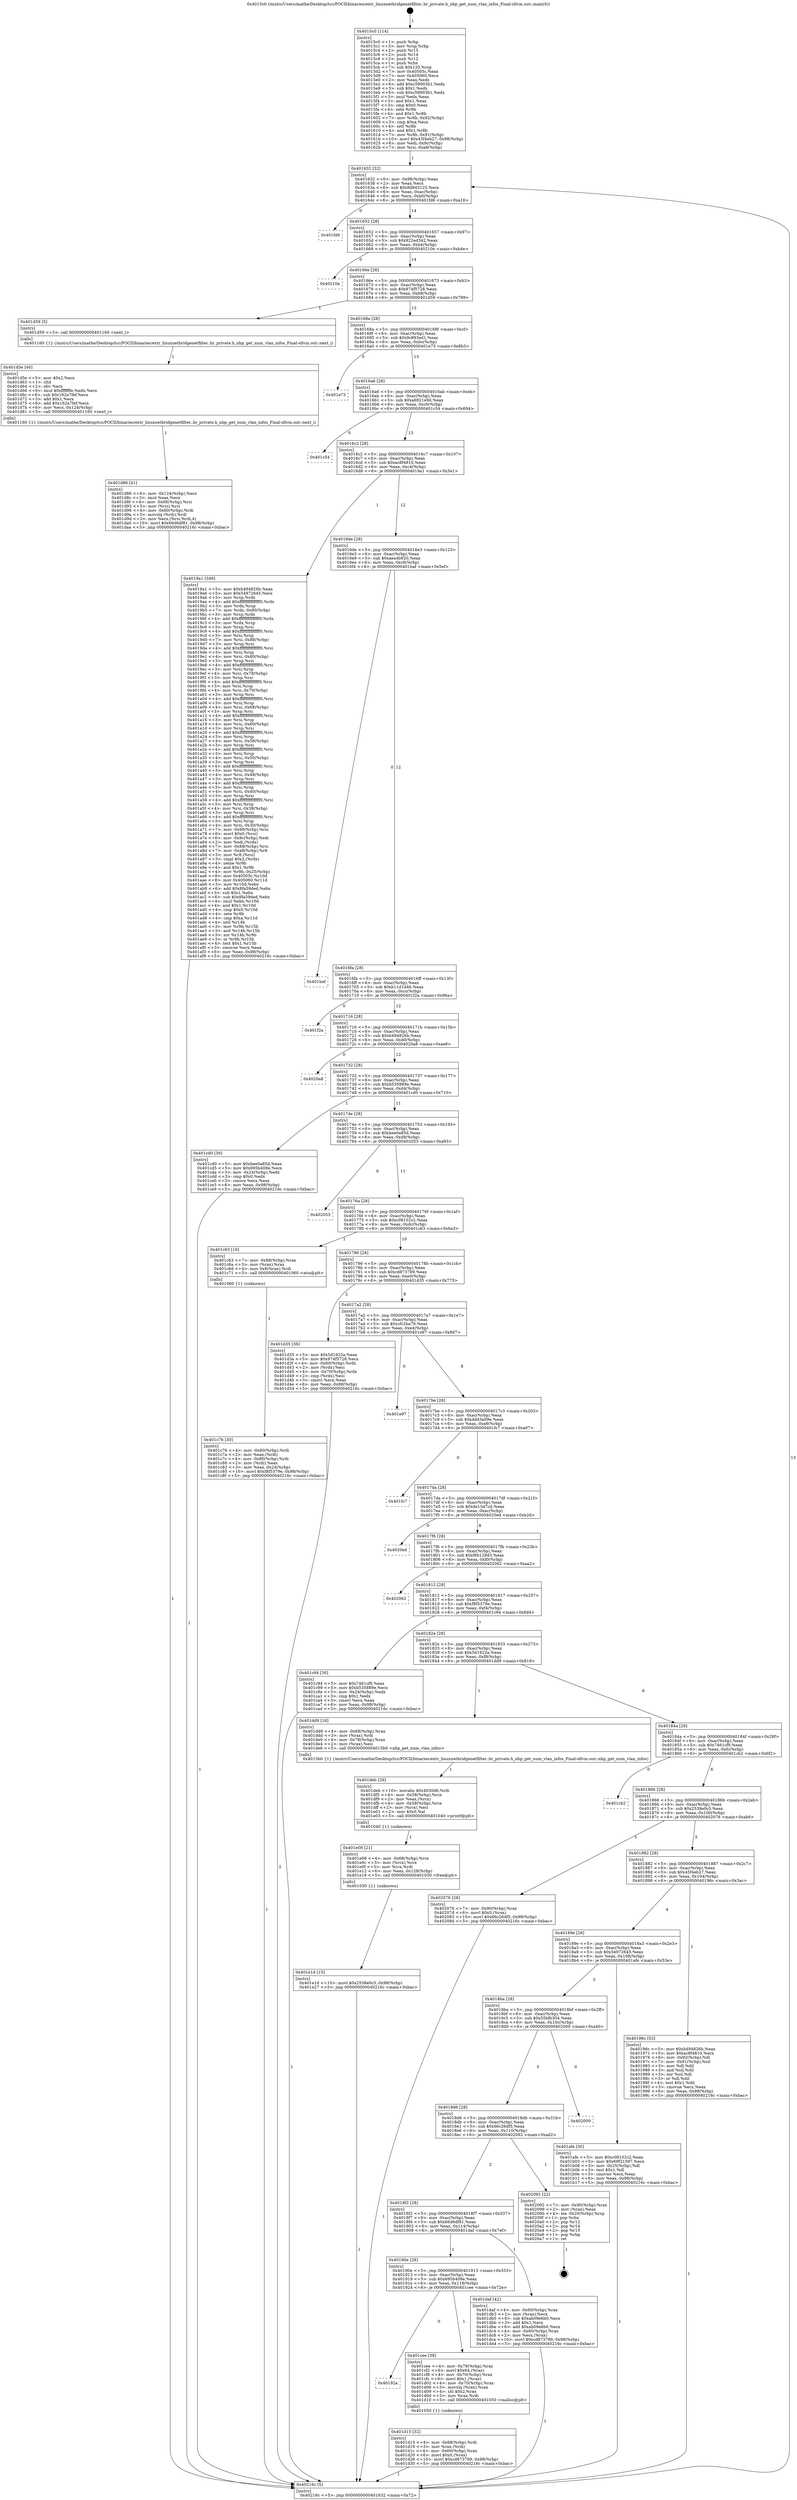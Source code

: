 digraph "0x4015c0" {
  label = "0x4015c0 (/mnt/c/Users/mathe/Desktop/tcc/POCII/binaries/extr_linuxnetbridgenetfilter..br_private.h_nbp_get_num_vlan_infos_Final-ollvm.out::main(0))"
  labelloc = "t"
  node[shape=record]

  Entry [label="",width=0.3,height=0.3,shape=circle,fillcolor=black,style=filled]
  "0x401632" [label="{
     0x401632 [32]\l
     | [instrs]\l
     &nbsp;&nbsp;0x401632 \<+6\>: mov -0x98(%rbp),%eax\l
     &nbsp;&nbsp;0x401638 \<+2\>: mov %eax,%ecx\l
     &nbsp;&nbsp;0x40163a \<+6\>: sub $0x8d843125,%ecx\l
     &nbsp;&nbsp;0x401640 \<+6\>: mov %eax,-0xac(%rbp)\l
     &nbsp;&nbsp;0x401646 \<+6\>: mov %ecx,-0xb0(%rbp)\l
     &nbsp;&nbsp;0x40164c \<+6\>: je 0000000000401fd6 \<main+0xa16\>\l
  }"]
  "0x401fd6" [label="{
     0x401fd6\l
  }", style=dashed]
  "0x401652" [label="{
     0x401652 [28]\l
     | [instrs]\l
     &nbsp;&nbsp;0x401652 \<+5\>: jmp 0000000000401657 \<main+0x97\>\l
     &nbsp;&nbsp;0x401657 \<+6\>: mov -0xac(%rbp),%eax\l
     &nbsp;&nbsp;0x40165d \<+5\>: sub $0x922ed342,%eax\l
     &nbsp;&nbsp;0x401662 \<+6\>: mov %eax,-0xb4(%rbp)\l
     &nbsp;&nbsp;0x401668 \<+6\>: je 000000000040210e \<main+0xb4e\>\l
  }"]
  Exit [label="",width=0.3,height=0.3,shape=circle,fillcolor=black,style=filled,peripheries=2]
  "0x40210e" [label="{
     0x40210e\l
  }", style=dashed]
  "0x40166e" [label="{
     0x40166e [28]\l
     | [instrs]\l
     &nbsp;&nbsp;0x40166e \<+5\>: jmp 0000000000401673 \<main+0xb3\>\l
     &nbsp;&nbsp;0x401673 \<+6\>: mov -0xac(%rbp),%eax\l
     &nbsp;&nbsp;0x401679 \<+5\>: sub $0x974f5728,%eax\l
     &nbsp;&nbsp;0x40167e \<+6\>: mov %eax,-0xb8(%rbp)\l
     &nbsp;&nbsp;0x401684 \<+6\>: je 0000000000401d59 \<main+0x799\>\l
  }"]
  "0x401e1d" [label="{
     0x401e1d [15]\l
     | [instrs]\l
     &nbsp;&nbsp;0x401e1d \<+10\>: movl $0x2538e0c5,-0x98(%rbp)\l
     &nbsp;&nbsp;0x401e27 \<+5\>: jmp 000000000040216c \<main+0xbac\>\l
  }"]
  "0x401d59" [label="{
     0x401d59 [5]\l
     | [instrs]\l
     &nbsp;&nbsp;0x401d59 \<+5\>: call 0000000000401160 \<next_i\>\l
     | [calls]\l
     &nbsp;&nbsp;0x401160 \{1\} (/mnt/c/Users/mathe/Desktop/tcc/POCII/binaries/extr_linuxnetbridgenetfilter..br_private.h_nbp_get_num_vlan_infos_Final-ollvm.out::next_i)\l
  }"]
  "0x40168a" [label="{
     0x40168a [28]\l
     | [instrs]\l
     &nbsp;&nbsp;0x40168a \<+5\>: jmp 000000000040168f \<main+0xcf\>\l
     &nbsp;&nbsp;0x40168f \<+6\>: mov -0xac(%rbp),%eax\l
     &nbsp;&nbsp;0x401695 \<+5\>: sub $0x9c893ed1,%eax\l
     &nbsp;&nbsp;0x40169a \<+6\>: mov %eax,-0xbc(%rbp)\l
     &nbsp;&nbsp;0x4016a0 \<+6\>: je 0000000000401e73 \<main+0x8b3\>\l
  }"]
  "0x401e08" [label="{
     0x401e08 [21]\l
     | [instrs]\l
     &nbsp;&nbsp;0x401e08 \<+4\>: mov -0x68(%rbp),%rcx\l
     &nbsp;&nbsp;0x401e0c \<+3\>: mov (%rcx),%rcx\l
     &nbsp;&nbsp;0x401e0f \<+3\>: mov %rcx,%rdi\l
     &nbsp;&nbsp;0x401e12 \<+6\>: mov %eax,-0x128(%rbp)\l
     &nbsp;&nbsp;0x401e18 \<+5\>: call 0000000000401030 \<free@plt\>\l
     | [calls]\l
     &nbsp;&nbsp;0x401030 \{1\} (unknown)\l
  }"]
  "0x401e73" [label="{
     0x401e73\l
  }", style=dashed]
  "0x4016a6" [label="{
     0x4016a6 [28]\l
     | [instrs]\l
     &nbsp;&nbsp;0x4016a6 \<+5\>: jmp 00000000004016ab \<main+0xeb\>\l
     &nbsp;&nbsp;0x4016ab \<+6\>: mov -0xac(%rbp),%eax\l
     &nbsp;&nbsp;0x4016b1 \<+5\>: sub $0xa6921e9d,%eax\l
     &nbsp;&nbsp;0x4016b6 \<+6\>: mov %eax,-0xc0(%rbp)\l
     &nbsp;&nbsp;0x4016bc \<+6\>: je 0000000000401c54 \<main+0x694\>\l
  }"]
  "0x401deb" [label="{
     0x401deb [29]\l
     | [instrs]\l
     &nbsp;&nbsp;0x401deb \<+10\>: movabs $0x4030d6,%rdi\l
     &nbsp;&nbsp;0x401df5 \<+4\>: mov -0x58(%rbp),%rcx\l
     &nbsp;&nbsp;0x401df9 \<+2\>: mov %eax,(%rcx)\l
     &nbsp;&nbsp;0x401dfb \<+4\>: mov -0x58(%rbp),%rcx\l
     &nbsp;&nbsp;0x401dff \<+2\>: mov (%rcx),%esi\l
     &nbsp;&nbsp;0x401e01 \<+2\>: mov $0x0,%al\l
     &nbsp;&nbsp;0x401e03 \<+5\>: call 0000000000401040 \<printf@plt\>\l
     | [calls]\l
     &nbsp;&nbsp;0x401040 \{1\} (unknown)\l
  }"]
  "0x401c54" [label="{
     0x401c54\l
  }", style=dashed]
  "0x4016c2" [label="{
     0x4016c2 [28]\l
     | [instrs]\l
     &nbsp;&nbsp;0x4016c2 \<+5\>: jmp 00000000004016c7 \<main+0x107\>\l
     &nbsp;&nbsp;0x4016c7 \<+6\>: mov -0xac(%rbp),%eax\l
     &nbsp;&nbsp;0x4016cd \<+5\>: sub $0xac8f4810,%eax\l
     &nbsp;&nbsp;0x4016d2 \<+6\>: mov %eax,-0xc4(%rbp)\l
     &nbsp;&nbsp;0x4016d8 \<+6\>: je 00000000004019a1 \<main+0x3e1\>\l
  }"]
  "0x401d86" [label="{
     0x401d86 [41]\l
     | [instrs]\l
     &nbsp;&nbsp;0x401d86 \<+6\>: mov -0x124(%rbp),%ecx\l
     &nbsp;&nbsp;0x401d8c \<+3\>: imul %eax,%ecx\l
     &nbsp;&nbsp;0x401d8f \<+4\>: mov -0x68(%rbp),%rsi\l
     &nbsp;&nbsp;0x401d93 \<+3\>: mov (%rsi),%rsi\l
     &nbsp;&nbsp;0x401d96 \<+4\>: mov -0x60(%rbp),%rdi\l
     &nbsp;&nbsp;0x401d9a \<+3\>: movslq (%rdi),%rdi\l
     &nbsp;&nbsp;0x401d9d \<+3\>: mov %ecx,(%rsi,%rdi,4)\l
     &nbsp;&nbsp;0x401da0 \<+10\>: movl $0x66d6df81,-0x98(%rbp)\l
     &nbsp;&nbsp;0x401daa \<+5\>: jmp 000000000040216c \<main+0xbac\>\l
  }"]
  "0x4019a1" [label="{
     0x4019a1 [349]\l
     | [instrs]\l
     &nbsp;&nbsp;0x4019a1 \<+5\>: mov $0xb494826b,%eax\l
     &nbsp;&nbsp;0x4019a6 \<+5\>: mov $0x54972645,%ecx\l
     &nbsp;&nbsp;0x4019ab \<+3\>: mov %rsp,%rdx\l
     &nbsp;&nbsp;0x4019ae \<+4\>: add $0xfffffffffffffff0,%rdx\l
     &nbsp;&nbsp;0x4019b2 \<+3\>: mov %rdx,%rsp\l
     &nbsp;&nbsp;0x4019b5 \<+7\>: mov %rdx,-0x90(%rbp)\l
     &nbsp;&nbsp;0x4019bc \<+3\>: mov %rsp,%rdx\l
     &nbsp;&nbsp;0x4019bf \<+4\>: add $0xfffffffffffffff0,%rdx\l
     &nbsp;&nbsp;0x4019c3 \<+3\>: mov %rdx,%rsp\l
     &nbsp;&nbsp;0x4019c6 \<+3\>: mov %rsp,%rsi\l
     &nbsp;&nbsp;0x4019c9 \<+4\>: add $0xfffffffffffffff0,%rsi\l
     &nbsp;&nbsp;0x4019cd \<+3\>: mov %rsi,%rsp\l
     &nbsp;&nbsp;0x4019d0 \<+7\>: mov %rsi,-0x88(%rbp)\l
     &nbsp;&nbsp;0x4019d7 \<+3\>: mov %rsp,%rsi\l
     &nbsp;&nbsp;0x4019da \<+4\>: add $0xfffffffffffffff0,%rsi\l
     &nbsp;&nbsp;0x4019de \<+3\>: mov %rsi,%rsp\l
     &nbsp;&nbsp;0x4019e1 \<+4\>: mov %rsi,-0x80(%rbp)\l
     &nbsp;&nbsp;0x4019e5 \<+3\>: mov %rsp,%rsi\l
     &nbsp;&nbsp;0x4019e8 \<+4\>: add $0xfffffffffffffff0,%rsi\l
     &nbsp;&nbsp;0x4019ec \<+3\>: mov %rsi,%rsp\l
     &nbsp;&nbsp;0x4019ef \<+4\>: mov %rsi,-0x78(%rbp)\l
     &nbsp;&nbsp;0x4019f3 \<+3\>: mov %rsp,%rsi\l
     &nbsp;&nbsp;0x4019f6 \<+4\>: add $0xfffffffffffffff0,%rsi\l
     &nbsp;&nbsp;0x4019fa \<+3\>: mov %rsi,%rsp\l
     &nbsp;&nbsp;0x4019fd \<+4\>: mov %rsi,-0x70(%rbp)\l
     &nbsp;&nbsp;0x401a01 \<+3\>: mov %rsp,%rsi\l
     &nbsp;&nbsp;0x401a04 \<+4\>: add $0xfffffffffffffff0,%rsi\l
     &nbsp;&nbsp;0x401a08 \<+3\>: mov %rsi,%rsp\l
     &nbsp;&nbsp;0x401a0b \<+4\>: mov %rsi,-0x68(%rbp)\l
     &nbsp;&nbsp;0x401a0f \<+3\>: mov %rsp,%rsi\l
     &nbsp;&nbsp;0x401a12 \<+4\>: add $0xfffffffffffffff0,%rsi\l
     &nbsp;&nbsp;0x401a16 \<+3\>: mov %rsi,%rsp\l
     &nbsp;&nbsp;0x401a19 \<+4\>: mov %rsi,-0x60(%rbp)\l
     &nbsp;&nbsp;0x401a1d \<+3\>: mov %rsp,%rsi\l
     &nbsp;&nbsp;0x401a20 \<+4\>: add $0xfffffffffffffff0,%rsi\l
     &nbsp;&nbsp;0x401a24 \<+3\>: mov %rsi,%rsp\l
     &nbsp;&nbsp;0x401a27 \<+4\>: mov %rsi,-0x58(%rbp)\l
     &nbsp;&nbsp;0x401a2b \<+3\>: mov %rsp,%rsi\l
     &nbsp;&nbsp;0x401a2e \<+4\>: add $0xfffffffffffffff0,%rsi\l
     &nbsp;&nbsp;0x401a32 \<+3\>: mov %rsi,%rsp\l
     &nbsp;&nbsp;0x401a35 \<+4\>: mov %rsi,-0x50(%rbp)\l
     &nbsp;&nbsp;0x401a39 \<+3\>: mov %rsp,%rsi\l
     &nbsp;&nbsp;0x401a3c \<+4\>: add $0xfffffffffffffff0,%rsi\l
     &nbsp;&nbsp;0x401a40 \<+3\>: mov %rsi,%rsp\l
     &nbsp;&nbsp;0x401a43 \<+4\>: mov %rsi,-0x48(%rbp)\l
     &nbsp;&nbsp;0x401a47 \<+3\>: mov %rsp,%rsi\l
     &nbsp;&nbsp;0x401a4a \<+4\>: add $0xfffffffffffffff0,%rsi\l
     &nbsp;&nbsp;0x401a4e \<+3\>: mov %rsi,%rsp\l
     &nbsp;&nbsp;0x401a51 \<+4\>: mov %rsi,-0x40(%rbp)\l
     &nbsp;&nbsp;0x401a55 \<+3\>: mov %rsp,%rsi\l
     &nbsp;&nbsp;0x401a58 \<+4\>: add $0xfffffffffffffff0,%rsi\l
     &nbsp;&nbsp;0x401a5c \<+3\>: mov %rsi,%rsp\l
     &nbsp;&nbsp;0x401a5f \<+4\>: mov %rsi,-0x38(%rbp)\l
     &nbsp;&nbsp;0x401a63 \<+3\>: mov %rsp,%rsi\l
     &nbsp;&nbsp;0x401a66 \<+4\>: add $0xfffffffffffffff0,%rsi\l
     &nbsp;&nbsp;0x401a6a \<+3\>: mov %rsi,%rsp\l
     &nbsp;&nbsp;0x401a6d \<+4\>: mov %rsi,-0x30(%rbp)\l
     &nbsp;&nbsp;0x401a71 \<+7\>: mov -0x90(%rbp),%rsi\l
     &nbsp;&nbsp;0x401a78 \<+6\>: movl $0x0,(%rsi)\l
     &nbsp;&nbsp;0x401a7e \<+6\>: mov -0x9c(%rbp),%edi\l
     &nbsp;&nbsp;0x401a84 \<+2\>: mov %edi,(%rdx)\l
     &nbsp;&nbsp;0x401a86 \<+7\>: mov -0x88(%rbp),%rsi\l
     &nbsp;&nbsp;0x401a8d \<+7\>: mov -0xa8(%rbp),%r8\l
     &nbsp;&nbsp;0x401a94 \<+3\>: mov %r8,(%rsi)\l
     &nbsp;&nbsp;0x401a97 \<+3\>: cmpl $0x2,(%rdx)\l
     &nbsp;&nbsp;0x401a9a \<+4\>: setne %r9b\l
     &nbsp;&nbsp;0x401a9e \<+4\>: and $0x1,%r9b\l
     &nbsp;&nbsp;0x401aa2 \<+4\>: mov %r9b,-0x25(%rbp)\l
     &nbsp;&nbsp;0x401aa6 \<+8\>: mov 0x40505c,%r10d\l
     &nbsp;&nbsp;0x401aae \<+8\>: mov 0x405060,%r11d\l
     &nbsp;&nbsp;0x401ab6 \<+3\>: mov %r10d,%ebx\l
     &nbsp;&nbsp;0x401ab9 \<+6\>: add $0x8fa59ded,%ebx\l
     &nbsp;&nbsp;0x401abf \<+3\>: sub $0x1,%ebx\l
     &nbsp;&nbsp;0x401ac2 \<+6\>: sub $0x8fa59ded,%ebx\l
     &nbsp;&nbsp;0x401ac8 \<+4\>: imul %ebx,%r10d\l
     &nbsp;&nbsp;0x401acc \<+4\>: and $0x1,%r10d\l
     &nbsp;&nbsp;0x401ad0 \<+4\>: cmp $0x0,%r10d\l
     &nbsp;&nbsp;0x401ad4 \<+4\>: sete %r9b\l
     &nbsp;&nbsp;0x401ad8 \<+4\>: cmp $0xa,%r11d\l
     &nbsp;&nbsp;0x401adc \<+4\>: setl %r14b\l
     &nbsp;&nbsp;0x401ae0 \<+3\>: mov %r9b,%r15b\l
     &nbsp;&nbsp;0x401ae3 \<+3\>: and %r14b,%r15b\l
     &nbsp;&nbsp;0x401ae6 \<+3\>: xor %r14b,%r9b\l
     &nbsp;&nbsp;0x401ae9 \<+3\>: or %r9b,%r15b\l
     &nbsp;&nbsp;0x401aec \<+4\>: test $0x1,%r15b\l
     &nbsp;&nbsp;0x401af0 \<+3\>: cmovne %ecx,%eax\l
     &nbsp;&nbsp;0x401af3 \<+6\>: mov %eax,-0x98(%rbp)\l
     &nbsp;&nbsp;0x401af9 \<+5\>: jmp 000000000040216c \<main+0xbac\>\l
  }"]
  "0x4016de" [label="{
     0x4016de [28]\l
     | [instrs]\l
     &nbsp;&nbsp;0x4016de \<+5\>: jmp 00000000004016e3 \<main+0x123\>\l
     &nbsp;&nbsp;0x4016e3 \<+6\>: mov -0xac(%rbp),%eax\l
     &nbsp;&nbsp;0x4016e9 \<+5\>: sub $0xaea4b920,%eax\l
     &nbsp;&nbsp;0x4016ee \<+6\>: mov %eax,-0xc8(%rbp)\l
     &nbsp;&nbsp;0x4016f4 \<+6\>: je 0000000000401baf \<main+0x5ef\>\l
  }"]
  "0x401d5e" [label="{
     0x401d5e [40]\l
     | [instrs]\l
     &nbsp;&nbsp;0x401d5e \<+5\>: mov $0x2,%ecx\l
     &nbsp;&nbsp;0x401d63 \<+1\>: cltd\l
     &nbsp;&nbsp;0x401d64 \<+2\>: idiv %ecx\l
     &nbsp;&nbsp;0x401d66 \<+6\>: imul $0xfffffffe,%edx,%ecx\l
     &nbsp;&nbsp;0x401d6c \<+6\>: sub $0x162a7fef,%ecx\l
     &nbsp;&nbsp;0x401d72 \<+3\>: add $0x1,%ecx\l
     &nbsp;&nbsp;0x401d75 \<+6\>: add $0x162a7fef,%ecx\l
     &nbsp;&nbsp;0x401d7b \<+6\>: mov %ecx,-0x124(%rbp)\l
     &nbsp;&nbsp;0x401d81 \<+5\>: call 0000000000401160 \<next_i\>\l
     | [calls]\l
     &nbsp;&nbsp;0x401160 \{1\} (/mnt/c/Users/mathe/Desktop/tcc/POCII/binaries/extr_linuxnetbridgenetfilter..br_private.h_nbp_get_num_vlan_infos_Final-ollvm.out::next_i)\l
  }"]
  "0x401baf" [label="{
     0x401baf\l
  }", style=dashed]
  "0x4016fa" [label="{
     0x4016fa [28]\l
     | [instrs]\l
     &nbsp;&nbsp;0x4016fa \<+5\>: jmp 00000000004016ff \<main+0x13f\>\l
     &nbsp;&nbsp;0x4016ff \<+6\>: mov -0xac(%rbp),%eax\l
     &nbsp;&nbsp;0x401705 \<+5\>: sub $0xb11d1d46,%eax\l
     &nbsp;&nbsp;0x40170a \<+6\>: mov %eax,-0xcc(%rbp)\l
     &nbsp;&nbsp;0x401710 \<+6\>: je 0000000000401f2a \<main+0x96a\>\l
  }"]
  "0x401d15" [label="{
     0x401d15 [32]\l
     | [instrs]\l
     &nbsp;&nbsp;0x401d15 \<+4\>: mov -0x68(%rbp),%rdi\l
     &nbsp;&nbsp;0x401d19 \<+3\>: mov %rax,(%rdi)\l
     &nbsp;&nbsp;0x401d1c \<+4\>: mov -0x60(%rbp),%rax\l
     &nbsp;&nbsp;0x401d20 \<+6\>: movl $0x0,(%rax)\l
     &nbsp;&nbsp;0x401d26 \<+10\>: movl $0xcd873789,-0x98(%rbp)\l
     &nbsp;&nbsp;0x401d30 \<+5\>: jmp 000000000040216c \<main+0xbac\>\l
  }"]
  "0x401f2a" [label="{
     0x401f2a\l
  }", style=dashed]
  "0x401716" [label="{
     0x401716 [28]\l
     | [instrs]\l
     &nbsp;&nbsp;0x401716 \<+5\>: jmp 000000000040171b \<main+0x15b\>\l
     &nbsp;&nbsp;0x40171b \<+6\>: mov -0xac(%rbp),%eax\l
     &nbsp;&nbsp;0x401721 \<+5\>: sub $0xb494826b,%eax\l
     &nbsp;&nbsp;0x401726 \<+6\>: mov %eax,-0xd0(%rbp)\l
     &nbsp;&nbsp;0x40172c \<+6\>: je 00000000004020a8 \<main+0xae8\>\l
  }"]
  "0x40192a" [label="{
     0x40192a\l
  }", style=dashed]
  "0x4020a8" [label="{
     0x4020a8\l
  }", style=dashed]
  "0x401732" [label="{
     0x401732 [28]\l
     | [instrs]\l
     &nbsp;&nbsp;0x401732 \<+5\>: jmp 0000000000401737 \<main+0x177\>\l
     &nbsp;&nbsp;0x401737 \<+6\>: mov -0xac(%rbp),%eax\l
     &nbsp;&nbsp;0x40173d \<+5\>: sub $0xb535889e,%eax\l
     &nbsp;&nbsp;0x401742 \<+6\>: mov %eax,-0xd4(%rbp)\l
     &nbsp;&nbsp;0x401748 \<+6\>: je 0000000000401cd0 \<main+0x710\>\l
  }"]
  "0x401cee" [label="{
     0x401cee [39]\l
     | [instrs]\l
     &nbsp;&nbsp;0x401cee \<+4\>: mov -0x78(%rbp),%rax\l
     &nbsp;&nbsp;0x401cf2 \<+6\>: movl $0x64,(%rax)\l
     &nbsp;&nbsp;0x401cf8 \<+4\>: mov -0x70(%rbp),%rax\l
     &nbsp;&nbsp;0x401cfc \<+6\>: movl $0x1,(%rax)\l
     &nbsp;&nbsp;0x401d02 \<+4\>: mov -0x70(%rbp),%rax\l
     &nbsp;&nbsp;0x401d06 \<+3\>: movslq (%rax),%rax\l
     &nbsp;&nbsp;0x401d09 \<+4\>: shl $0x2,%rax\l
     &nbsp;&nbsp;0x401d0d \<+3\>: mov %rax,%rdi\l
     &nbsp;&nbsp;0x401d10 \<+5\>: call 0000000000401050 \<malloc@plt\>\l
     | [calls]\l
     &nbsp;&nbsp;0x401050 \{1\} (unknown)\l
  }"]
  "0x401cd0" [label="{
     0x401cd0 [30]\l
     | [instrs]\l
     &nbsp;&nbsp;0x401cd0 \<+5\>: mov $0xbee0a85d,%eax\l
     &nbsp;&nbsp;0x401cd5 \<+5\>: mov $0x695b408e,%ecx\l
     &nbsp;&nbsp;0x401cda \<+3\>: mov -0x24(%rbp),%edx\l
     &nbsp;&nbsp;0x401cdd \<+3\>: cmp $0x0,%edx\l
     &nbsp;&nbsp;0x401ce0 \<+3\>: cmove %ecx,%eax\l
     &nbsp;&nbsp;0x401ce3 \<+6\>: mov %eax,-0x98(%rbp)\l
     &nbsp;&nbsp;0x401ce9 \<+5\>: jmp 000000000040216c \<main+0xbac\>\l
  }"]
  "0x40174e" [label="{
     0x40174e [28]\l
     | [instrs]\l
     &nbsp;&nbsp;0x40174e \<+5\>: jmp 0000000000401753 \<main+0x193\>\l
     &nbsp;&nbsp;0x401753 \<+6\>: mov -0xac(%rbp),%eax\l
     &nbsp;&nbsp;0x401759 \<+5\>: sub $0xbee0a85d,%eax\l
     &nbsp;&nbsp;0x40175e \<+6\>: mov %eax,-0xd8(%rbp)\l
     &nbsp;&nbsp;0x401764 \<+6\>: je 0000000000402053 \<main+0xa93\>\l
  }"]
  "0x40190e" [label="{
     0x40190e [28]\l
     | [instrs]\l
     &nbsp;&nbsp;0x40190e \<+5\>: jmp 0000000000401913 \<main+0x353\>\l
     &nbsp;&nbsp;0x401913 \<+6\>: mov -0xac(%rbp),%eax\l
     &nbsp;&nbsp;0x401919 \<+5\>: sub $0x695b408e,%eax\l
     &nbsp;&nbsp;0x40191e \<+6\>: mov %eax,-0x118(%rbp)\l
     &nbsp;&nbsp;0x401924 \<+6\>: je 0000000000401cee \<main+0x72e\>\l
  }"]
  "0x402053" [label="{
     0x402053\l
  }", style=dashed]
  "0x40176a" [label="{
     0x40176a [28]\l
     | [instrs]\l
     &nbsp;&nbsp;0x40176a \<+5\>: jmp 000000000040176f \<main+0x1af\>\l
     &nbsp;&nbsp;0x40176f \<+6\>: mov -0xac(%rbp),%eax\l
     &nbsp;&nbsp;0x401775 \<+5\>: sub $0xc08102c2,%eax\l
     &nbsp;&nbsp;0x40177a \<+6\>: mov %eax,-0xdc(%rbp)\l
     &nbsp;&nbsp;0x401780 \<+6\>: je 0000000000401c63 \<main+0x6a3\>\l
  }"]
  "0x401daf" [label="{
     0x401daf [42]\l
     | [instrs]\l
     &nbsp;&nbsp;0x401daf \<+4\>: mov -0x60(%rbp),%rax\l
     &nbsp;&nbsp;0x401db3 \<+2\>: mov (%rax),%ecx\l
     &nbsp;&nbsp;0x401db5 \<+6\>: sub $0xab09e6b0,%ecx\l
     &nbsp;&nbsp;0x401dbb \<+3\>: add $0x1,%ecx\l
     &nbsp;&nbsp;0x401dbe \<+6\>: add $0xab09e6b0,%ecx\l
     &nbsp;&nbsp;0x401dc4 \<+4\>: mov -0x60(%rbp),%rax\l
     &nbsp;&nbsp;0x401dc8 \<+2\>: mov %ecx,(%rax)\l
     &nbsp;&nbsp;0x401dca \<+10\>: movl $0xcd873789,-0x98(%rbp)\l
     &nbsp;&nbsp;0x401dd4 \<+5\>: jmp 000000000040216c \<main+0xbac\>\l
  }"]
  "0x401c63" [label="{
     0x401c63 [19]\l
     | [instrs]\l
     &nbsp;&nbsp;0x401c63 \<+7\>: mov -0x88(%rbp),%rax\l
     &nbsp;&nbsp;0x401c6a \<+3\>: mov (%rax),%rax\l
     &nbsp;&nbsp;0x401c6d \<+4\>: mov 0x8(%rax),%rdi\l
     &nbsp;&nbsp;0x401c71 \<+5\>: call 0000000000401060 \<atoi@plt\>\l
     | [calls]\l
     &nbsp;&nbsp;0x401060 \{1\} (unknown)\l
  }"]
  "0x401786" [label="{
     0x401786 [28]\l
     | [instrs]\l
     &nbsp;&nbsp;0x401786 \<+5\>: jmp 000000000040178b \<main+0x1cb\>\l
     &nbsp;&nbsp;0x40178b \<+6\>: mov -0xac(%rbp),%eax\l
     &nbsp;&nbsp;0x401791 \<+5\>: sub $0xcd873789,%eax\l
     &nbsp;&nbsp;0x401796 \<+6\>: mov %eax,-0xe0(%rbp)\l
     &nbsp;&nbsp;0x40179c \<+6\>: je 0000000000401d35 \<main+0x775\>\l
  }"]
  "0x4018f2" [label="{
     0x4018f2 [28]\l
     | [instrs]\l
     &nbsp;&nbsp;0x4018f2 \<+5\>: jmp 00000000004018f7 \<main+0x337\>\l
     &nbsp;&nbsp;0x4018f7 \<+6\>: mov -0xac(%rbp),%eax\l
     &nbsp;&nbsp;0x4018fd \<+5\>: sub $0x66d6df81,%eax\l
     &nbsp;&nbsp;0x401902 \<+6\>: mov %eax,-0x114(%rbp)\l
     &nbsp;&nbsp;0x401908 \<+6\>: je 0000000000401daf \<main+0x7ef\>\l
  }"]
  "0x401d35" [label="{
     0x401d35 [36]\l
     | [instrs]\l
     &nbsp;&nbsp;0x401d35 \<+5\>: mov $0x5d1922a,%eax\l
     &nbsp;&nbsp;0x401d3a \<+5\>: mov $0x974f5728,%ecx\l
     &nbsp;&nbsp;0x401d3f \<+4\>: mov -0x60(%rbp),%rdx\l
     &nbsp;&nbsp;0x401d43 \<+2\>: mov (%rdx),%esi\l
     &nbsp;&nbsp;0x401d45 \<+4\>: mov -0x70(%rbp),%rdx\l
     &nbsp;&nbsp;0x401d49 \<+2\>: cmp (%rdx),%esi\l
     &nbsp;&nbsp;0x401d4b \<+3\>: cmovl %ecx,%eax\l
     &nbsp;&nbsp;0x401d4e \<+6\>: mov %eax,-0x98(%rbp)\l
     &nbsp;&nbsp;0x401d54 \<+5\>: jmp 000000000040216c \<main+0xbac\>\l
  }"]
  "0x4017a2" [label="{
     0x4017a2 [28]\l
     | [instrs]\l
     &nbsp;&nbsp;0x4017a2 \<+5\>: jmp 00000000004017a7 \<main+0x1e7\>\l
     &nbsp;&nbsp;0x4017a7 \<+6\>: mov -0xac(%rbp),%eax\l
     &nbsp;&nbsp;0x4017ad \<+5\>: sub $0xcfc2ba79,%eax\l
     &nbsp;&nbsp;0x4017b2 \<+6\>: mov %eax,-0xe4(%rbp)\l
     &nbsp;&nbsp;0x4017b8 \<+6\>: je 0000000000401e97 \<main+0x8d7\>\l
  }"]
  "0x402092" [label="{
     0x402092 [22]\l
     | [instrs]\l
     &nbsp;&nbsp;0x402092 \<+7\>: mov -0x90(%rbp),%rax\l
     &nbsp;&nbsp;0x402099 \<+2\>: mov (%rax),%eax\l
     &nbsp;&nbsp;0x40209b \<+4\>: lea -0x20(%rbp),%rsp\l
     &nbsp;&nbsp;0x40209f \<+1\>: pop %rbx\l
     &nbsp;&nbsp;0x4020a0 \<+2\>: pop %r12\l
     &nbsp;&nbsp;0x4020a2 \<+2\>: pop %r14\l
     &nbsp;&nbsp;0x4020a4 \<+2\>: pop %r15\l
     &nbsp;&nbsp;0x4020a6 \<+1\>: pop %rbp\l
     &nbsp;&nbsp;0x4020a7 \<+1\>: ret\l
  }"]
  "0x401e97" [label="{
     0x401e97\l
  }", style=dashed]
  "0x4017be" [label="{
     0x4017be [28]\l
     | [instrs]\l
     &nbsp;&nbsp;0x4017be \<+5\>: jmp 00000000004017c3 \<main+0x203\>\l
     &nbsp;&nbsp;0x4017c3 \<+6\>: mov -0xac(%rbp),%eax\l
     &nbsp;&nbsp;0x4017c9 \<+5\>: sub $0xddd3a09e,%eax\l
     &nbsp;&nbsp;0x4017ce \<+6\>: mov %eax,-0xe8(%rbp)\l
     &nbsp;&nbsp;0x4017d4 \<+6\>: je 0000000000401fc7 \<main+0xa07\>\l
  }"]
  "0x4018d6" [label="{
     0x4018d6 [28]\l
     | [instrs]\l
     &nbsp;&nbsp;0x4018d6 \<+5\>: jmp 00000000004018db \<main+0x31b\>\l
     &nbsp;&nbsp;0x4018db \<+6\>: mov -0xac(%rbp),%eax\l
     &nbsp;&nbsp;0x4018e1 \<+5\>: sub $0x66c26df5,%eax\l
     &nbsp;&nbsp;0x4018e6 \<+6\>: mov %eax,-0x110(%rbp)\l
     &nbsp;&nbsp;0x4018ec \<+6\>: je 0000000000402092 \<main+0xad2\>\l
  }"]
  "0x401fc7" [label="{
     0x401fc7\l
  }", style=dashed]
  "0x4017da" [label="{
     0x4017da [28]\l
     | [instrs]\l
     &nbsp;&nbsp;0x4017da \<+5\>: jmp 00000000004017df \<main+0x21f\>\l
     &nbsp;&nbsp;0x4017df \<+6\>: mov -0xac(%rbp),%eax\l
     &nbsp;&nbsp;0x4017e5 \<+5\>: sub $0xde15d7cd,%eax\l
     &nbsp;&nbsp;0x4017ea \<+6\>: mov %eax,-0xec(%rbp)\l
     &nbsp;&nbsp;0x4017f0 \<+6\>: je 00000000004020ed \<main+0xb2d\>\l
  }"]
  "0x402000" [label="{
     0x402000\l
  }", style=dashed]
  "0x4020ed" [label="{
     0x4020ed\l
  }", style=dashed]
  "0x4017f6" [label="{
     0x4017f6 [28]\l
     | [instrs]\l
     &nbsp;&nbsp;0x4017f6 \<+5\>: jmp 00000000004017fb \<main+0x23b\>\l
     &nbsp;&nbsp;0x4017fb \<+6\>: mov -0xac(%rbp),%eax\l
     &nbsp;&nbsp;0x401801 \<+5\>: sub $0xf6b128d3,%eax\l
     &nbsp;&nbsp;0x401806 \<+6\>: mov %eax,-0xf0(%rbp)\l
     &nbsp;&nbsp;0x40180c \<+6\>: je 0000000000402062 \<main+0xaa2\>\l
  }"]
  "0x401c76" [label="{
     0x401c76 [30]\l
     | [instrs]\l
     &nbsp;&nbsp;0x401c76 \<+4\>: mov -0x80(%rbp),%rdi\l
     &nbsp;&nbsp;0x401c7a \<+2\>: mov %eax,(%rdi)\l
     &nbsp;&nbsp;0x401c7c \<+4\>: mov -0x80(%rbp),%rdi\l
     &nbsp;&nbsp;0x401c80 \<+2\>: mov (%rdi),%eax\l
     &nbsp;&nbsp;0x401c82 \<+3\>: mov %eax,-0x24(%rbp)\l
     &nbsp;&nbsp;0x401c85 \<+10\>: movl $0xf8f5379e,-0x98(%rbp)\l
     &nbsp;&nbsp;0x401c8f \<+5\>: jmp 000000000040216c \<main+0xbac\>\l
  }"]
  "0x402062" [label="{
     0x402062\l
  }", style=dashed]
  "0x401812" [label="{
     0x401812 [28]\l
     | [instrs]\l
     &nbsp;&nbsp;0x401812 \<+5\>: jmp 0000000000401817 \<main+0x257\>\l
     &nbsp;&nbsp;0x401817 \<+6\>: mov -0xac(%rbp),%eax\l
     &nbsp;&nbsp;0x40181d \<+5\>: sub $0xf8f5379e,%eax\l
     &nbsp;&nbsp;0x401822 \<+6\>: mov %eax,-0xf4(%rbp)\l
     &nbsp;&nbsp;0x401828 \<+6\>: je 0000000000401c94 \<main+0x6d4\>\l
  }"]
  "0x4018ba" [label="{
     0x4018ba [28]\l
     | [instrs]\l
     &nbsp;&nbsp;0x4018ba \<+5\>: jmp 00000000004018bf \<main+0x2ff\>\l
     &nbsp;&nbsp;0x4018bf \<+6\>: mov -0xac(%rbp),%eax\l
     &nbsp;&nbsp;0x4018c5 \<+5\>: sub $0x55bfb304,%eax\l
     &nbsp;&nbsp;0x4018ca \<+6\>: mov %eax,-0x10c(%rbp)\l
     &nbsp;&nbsp;0x4018d0 \<+6\>: je 0000000000402000 \<main+0xa40\>\l
  }"]
  "0x401c94" [label="{
     0x401c94 [30]\l
     | [instrs]\l
     &nbsp;&nbsp;0x401c94 \<+5\>: mov $0x7461cf9,%eax\l
     &nbsp;&nbsp;0x401c99 \<+5\>: mov $0xb535889e,%ecx\l
     &nbsp;&nbsp;0x401c9e \<+3\>: mov -0x24(%rbp),%edx\l
     &nbsp;&nbsp;0x401ca1 \<+3\>: cmp $0x1,%edx\l
     &nbsp;&nbsp;0x401ca4 \<+3\>: cmovl %ecx,%eax\l
     &nbsp;&nbsp;0x401ca7 \<+6\>: mov %eax,-0x98(%rbp)\l
     &nbsp;&nbsp;0x401cad \<+5\>: jmp 000000000040216c \<main+0xbac\>\l
  }"]
  "0x40182e" [label="{
     0x40182e [28]\l
     | [instrs]\l
     &nbsp;&nbsp;0x40182e \<+5\>: jmp 0000000000401833 \<main+0x273\>\l
     &nbsp;&nbsp;0x401833 \<+6\>: mov -0xac(%rbp),%eax\l
     &nbsp;&nbsp;0x401839 \<+5\>: sub $0x5d1922a,%eax\l
     &nbsp;&nbsp;0x40183e \<+6\>: mov %eax,-0xf8(%rbp)\l
     &nbsp;&nbsp;0x401844 \<+6\>: je 0000000000401dd9 \<main+0x819\>\l
  }"]
  "0x401afe" [label="{
     0x401afe [30]\l
     | [instrs]\l
     &nbsp;&nbsp;0x401afe \<+5\>: mov $0xc08102c2,%eax\l
     &nbsp;&nbsp;0x401b03 \<+5\>: mov $0x69f21597,%ecx\l
     &nbsp;&nbsp;0x401b08 \<+3\>: mov -0x25(%rbp),%dl\l
     &nbsp;&nbsp;0x401b0b \<+3\>: test $0x1,%dl\l
     &nbsp;&nbsp;0x401b0e \<+3\>: cmovne %ecx,%eax\l
     &nbsp;&nbsp;0x401b11 \<+6\>: mov %eax,-0x98(%rbp)\l
     &nbsp;&nbsp;0x401b17 \<+5\>: jmp 000000000040216c \<main+0xbac\>\l
  }"]
  "0x401dd9" [label="{
     0x401dd9 [18]\l
     | [instrs]\l
     &nbsp;&nbsp;0x401dd9 \<+4\>: mov -0x68(%rbp),%rax\l
     &nbsp;&nbsp;0x401ddd \<+3\>: mov (%rax),%rdi\l
     &nbsp;&nbsp;0x401de0 \<+4\>: mov -0x78(%rbp),%rax\l
     &nbsp;&nbsp;0x401de4 \<+2\>: mov (%rax),%esi\l
     &nbsp;&nbsp;0x401de6 \<+5\>: call 00000000004015b0 \<nbp_get_num_vlan_infos\>\l
     | [calls]\l
     &nbsp;&nbsp;0x4015b0 \{1\} (/mnt/c/Users/mathe/Desktop/tcc/POCII/binaries/extr_linuxnetbridgenetfilter..br_private.h_nbp_get_num_vlan_infos_Final-ollvm.out::nbp_get_num_vlan_infos)\l
  }"]
  "0x40184a" [label="{
     0x40184a [28]\l
     | [instrs]\l
     &nbsp;&nbsp;0x40184a \<+5\>: jmp 000000000040184f \<main+0x28f\>\l
     &nbsp;&nbsp;0x40184f \<+6\>: mov -0xac(%rbp),%eax\l
     &nbsp;&nbsp;0x401855 \<+5\>: sub $0x7461cf9,%eax\l
     &nbsp;&nbsp;0x40185a \<+6\>: mov %eax,-0xfc(%rbp)\l
     &nbsp;&nbsp;0x401860 \<+6\>: je 0000000000401cb2 \<main+0x6f2\>\l
  }"]
  "0x4015c0" [label="{
     0x4015c0 [114]\l
     | [instrs]\l
     &nbsp;&nbsp;0x4015c0 \<+1\>: push %rbp\l
     &nbsp;&nbsp;0x4015c1 \<+3\>: mov %rsp,%rbp\l
     &nbsp;&nbsp;0x4015c4 \<+2\>: push %r15\l
     &nbsp;&nbsp;0x4015c6 \<+2\>: push %r14\l
     &nbsp;&nbsp;0x4015c8 \<+2\>: push %r12\l
     &nbsp;&nbsp;0x4015ca \<+1\>: push %rbx\l
     &nbsp;&nbsp;0x4015cb \<+7\>: sub $0x120,%rsp\l
     &nbsp;&nbsp;0x4015d2 \<+7\>: mov 0x40505c,%eax\l
     &nbsp;&nbsp;0x4015d9 \<+7\>: mov 0x405060,%ecx\l
     &nbsp;&nbsp;0x4015e0 \<+2\>: mov %eax,%edx\l
     &nbsp;&nbsp;0x4015e2 \<+6\>: add $0xc58903b1,%edx\l
     &nbsp;&nbsp;0x4015e8 \<+3\>: sub $0x1,%edx\l
     &nbsp;&nbsp;0x4015eb \<+6\>: sub $0xc58903b1,%edx\l
     &nbsp;&nbsp;0x4015f1 \<+3\>: imul %edx,%eax\l
     &nbsp;&nbsp;0x4015f4 \<+3\>: and $0x1,%eax\l
     &nbsp;&nbsp;0x4015f7 \<+3\>: cmp $0x0,%eax\l
     &nbsp;&nbsp;0x4015fa \<+4\>: sete %r8b\l
     &nbsp;&nbsp;0x4015fe \<+4\>: and $0x1,%r8b\l
     &nbsp;&nbsp;0x401602 \<+7\>: mov %r8b,-0x92(%rbp)\l
     &nbsp;&nbsp;0x401609 \<+3\>: cmp $0xa,%ecx\l
     &nbsp;&nbsp;0x40160c \<+4\>: setl %r8b\l
     &nbsp;&nbsp;0x401610 \<+4\>: and $0x1,%r8b\l
     &nbsp;&nbsp;0x401614 \<+7\>: mov %r8b,-0x91(%rbp)\l
     &nbsp;&nbsp;0x40161b \<+10\>: movl $0x45f4eb27,-0x98(%rbp)\l
     &nbsp;&nbsp;0x401625 \<+6\>: mov %edi,-0x9c(%rbp)\l
     &nbsp;&nbsp;0x40162b \<+7\>: mov %rsi,-0xa8(%rbp)\l
  }"]
  "0x401cb2" [label="{
     0x401cb2\l
  }", style=dashed]
  "0x401866" [label="{
     0x401866 [28]\l
     | [instrs]\l
     &nbsp;&nbsp;0x401866 \<+5\>: jmp 000000000040186b \<main+0x2ab\>\l
     &nbsp;&nbsp;0x40186b \<+6\>: mov -0xac(%rbp),%eax\l
     &nbsp;&nbsp;0x401871 \<+5\>: sub $0x2538e0c5,%eax\l
     &nbsp;&nbsp;0x401876 \<+6\>: mov %eax,-0x100(%rbp)\l
     &nbsp;&nbsp;0x40187c \<+6\>: je 0000000000402076 \<main+0xab6\>\l
  }"]
  "0x40216c" [label="{
     0x40216c [5]\l
     | [instrs]\l
     &nbsp;&nbsp;0x40216c \<+5\>: jmp 0000000000401632 \<main+0x72\>\l
  }"]
  "0x402076" [label="{
     0x402076 [28]\l
     | [instrs]\l
     &nbsp;&nbsp;0x402076 \<+7\>: mov -0x90(%rbp),%rax\l
     &nbsp;&nbsp;0x40207d \<+6\>: movl $0x0,(%rax)\l
     &nbsp;&nbsp;0x402083 \<+10\>: movl $0x66c26df5,-0x98(%rbp)\l
     &nbsp;&nbsp;0x40208d \<+5\>: jmp 000000000040216c \<main+0xbac\>\l
  }"]
  "0x401882" [label="{
     0x401882 [28]\l
     | [instrs]\l
     &nbsp;&nbsp;0x401882 \<+5\>: jmp 0000000000401887 \<main+0x2c7\>\l
     &nbsp;&nbsp;0x401887 \<+6\>: mov -0xac(%rbp),%eax\l
     &nbsp;&nbsp;0x40188d \<+5\>: sub $0x45f4eb27,%eax\l
     &nbsp;&nbsp;0x401892 \<+6\>: mov %eax,-0x104(%rbp)\l
     &nbsp;&nbsp;0x401898 \<+6\>: je 000000000040196c \<main+0x3ac\>\l
  }"]
  "0x40189e" [label="{
     0x40189e [28]\l
     | [instrs]\l
     &nbsp;&nbsp;0x40189e \<+5\>: jmp 00000000004018a3 \<main+0x2e3\>\l
     &nbsp;&nbsp;0x4018a3 \<+6\>: mov -0xac(%rbp),%eax\l
     &nbsp;&nbsp;0x4018a9 \<+5\>: sub $0x54972645,%eax\l
     &nbsp;&nbsp;0x4018ae \<+6\>: mov %eax,-0x108(%rbp)\l
     &nbsp;&nbsp;0x4018b4 \<+6\>: je 0000000000401afe \<main+0x53e\>\l
  }"]
  "0x40196c" [label="{
     0x40196c [53]\l
     | [instrs]\l
     &nbsp;&nbsp;0x40196c \<+5\>: mov $0xb494826b,%eax\l
     &nbsp;&nbsp;0x401971 \<+5\>: mov $0xac8f4810,%ecx\l
     &nbsp;&nbsp;0x401976 \<+6\>: mov -0x92(%rbp),%dl\l
     &nbsp;&nbsp;0x40197c \<+7\>: mov -0x91(%rbp),%sil\l
     &nbsp;&nbsp;0x401983 \<+3\>: mov %dl,%dil\l
     &nbsp;&nbsp;0x401986 \<+3\>: and %sil,%dil\l
     &nbsp;&nbsp;0x401989 \<+3\>: xor %sil,%dl\l
     &nbsp;&nbsp;0x40198c \<+3\>: or %dl,%dil\l
     &nbsp;&nbsp;0x40198f \<+4\>: test $0x1,%dil\l
     &nbsp;&nbsp;0x401993 \<+3\>: cmovne %ecx,%eax\l
     &nbsp;&nbsp;0x401996 \<+6\>: mov %eax,-0x98(%rbp)\l
     &nbsp;&nbsp;0x40199c \<+5\>: jmp 000000000040216c \<main+0xbac\>\l
  }"]
  Entry -> "0x4015c0" [label=" 1"]
  "0x401632" -> "0x401fd6" [label=" 0"]
  "0x401632" -> "0x401652" [label=" 14"]
  "0x402092" -> Exit [label=" 1"]
  "0x401652" -> "0x40210e" [label=" 0"]
  "0x401652" -> "0x40166e" [label=" 14"]
  "0x402076" -> "0x40216c" [label=" 1"]
  "0x40166e" -> "0x401d59" [label=" 1"]
  "0x40166e" -> "0x40168a" [label=" 13"]
  "0x401e1d" -> "0x40216c" [label=" 1"]
  "0x40168a" -> "0x401e73" [label=" 0"]
  "0x40168a" -> "0x4016a6" [label=" 13"]
  "0x401e08" -> "0x401e1d" [label=" 1"]
  "0x4016a6" -> "0x401c54" [label=" 0"]
  "0x4016a6" -> "0x4016c2" [label=" 13"]
  "0x401deb" -> "0x401e08" [label=" 1"]
  "0x4016c2" -> "0x4019a1" [label=" 1"]
  "0x4016c2" -> "0x4016de" [label=" 12"]
  "0x401dd9" -> "0x401deb" [label=" 1"]
  "0x4016de" -> "0x401baf" [label=" 0"]
  "0x4016de" -> "0x4016fa" [label=" 12"]
  "0x401daf" -> "0x40216c" [label=" 1"]
  "0x4016fa" -> "0x401f2a" [label=" 0"]
  "0x4016fa" -> "0x401716" [label=" 12"]
  "0x401d86" -> "0x40216c" [label=" 1"]
  "0x401716" -> "0x4020a8" [label=" 0"]
  "0x401716" -> "0x401732" [label=" 12"]
  "0x401d5e" -> "0x401d86" [label=" 1"]
  "0x401732" -> "0x401cd0" [label=" 1"]
  "0x401732" -> "0x40174e" [label=" 11"]
  "0x401d59" -> "0x401d5e" [label=" 1"]
  "0x40174e" -> "0x402053" [label=" 0"]
  "0x40174e" -> "0x40176a" [label=" 11"]
  "0x401d15" -> "0x40216c" [label=" 1"]
  "0x40176a" -> "0x401c63" [label=" 1"]
  "0x40176a" -> "0x401786" [label=" 10"]
  "0x401cee" -> "0x401d15" [label=" 1"]
  "0x401786" -> "0x401d35" [label=" 2"]
  "0x401786" -> "0x4017a2" [label=" 8"]
  "0x40190e" -> "0x401cee" [label=" 1"]
  "0x4017a2" -> "0x401e97" [label=" 0"]
  "0x4017a2" -> "0x4017be" [label=" 8"]
  "0x401d35" -> "0x40216c" [label=" 2"]
  "0x4017be" -> "0x401fc7" [label=" 0"]
  "0x4017be" -> "0x4017da" [label=" 8"]
  "0x4018f2" -> "0x401daf" [label=" 1"]
  "0x4017da" -> "0x4020ed" [label=" 0"]
  "0x4017da" -> "0x4017f6" [label=" 8"]
  "0x40190e" -> "0x40192a" [label=" 0"]
  "0x4017f6" -> "0x402062" [label=" 0"]
  "0x4017f6" -> "0x401812" [label=" 8"]
  "0x4018d6" -> "0x402092" [label=" 1"]
  "0x401812" -> "0x401c94" [label=" 1"]
  "0x401812" -> "0x40182e" [label=" 7"]
  "0x4018f2" -> "0x40190e" [label=" 1"]
  "0x40182e" -> "0x401dd9" [label=" 1"]
  "0x40182e" -> "0x40184a" [label=" 6"]
  "0x4018ba" -> "0x4018d6" [label=" 3"]
  "0x40184a" -> "0x401cb2" [label=" 0"]
  "0x40184a" -> "0x401866" [label=" 6"]
  "0x401cd0" -> "0x40216c" [label=" 1"]
  "0x401866" -> "0x402076" [label=" 1"]
  "0x401866" -> "0x401882" [label=" 5"]
  "0x401c94" -> "0x40216c" [label=" 1"]
  "0x401882" -> "0x40196c" [label=" 1"]
  "0x401882" -> "0x40189e" [label=" 4"]
  "0x40196c" -> "0x40216c" [label=" 1"]
  "0x4015c0" -> "0x401632" [label=" 1"]
  "0x40216c" -> "0x401632" [label=" 13"]
  "0x4018d6" -> "0x4018f2" [label=" 2"]
  "0x4019a1" -> "0x40216c" [label=" 1"]
  "0x4018ba" -> "0x402000" [label=" 0"]
  "0x40189e" -> "0x401afe" [label=" 1"]
  "0x40189e" -> "0x4018ba" [label=" 3"]
  "0x401afe" -> "0x40216c" [label=" 1"]
  "0x401c63" -> "0x401c76" [label=" 1"]
  "0x401c76" -> "0x40216c" [label=" 1"]
}
